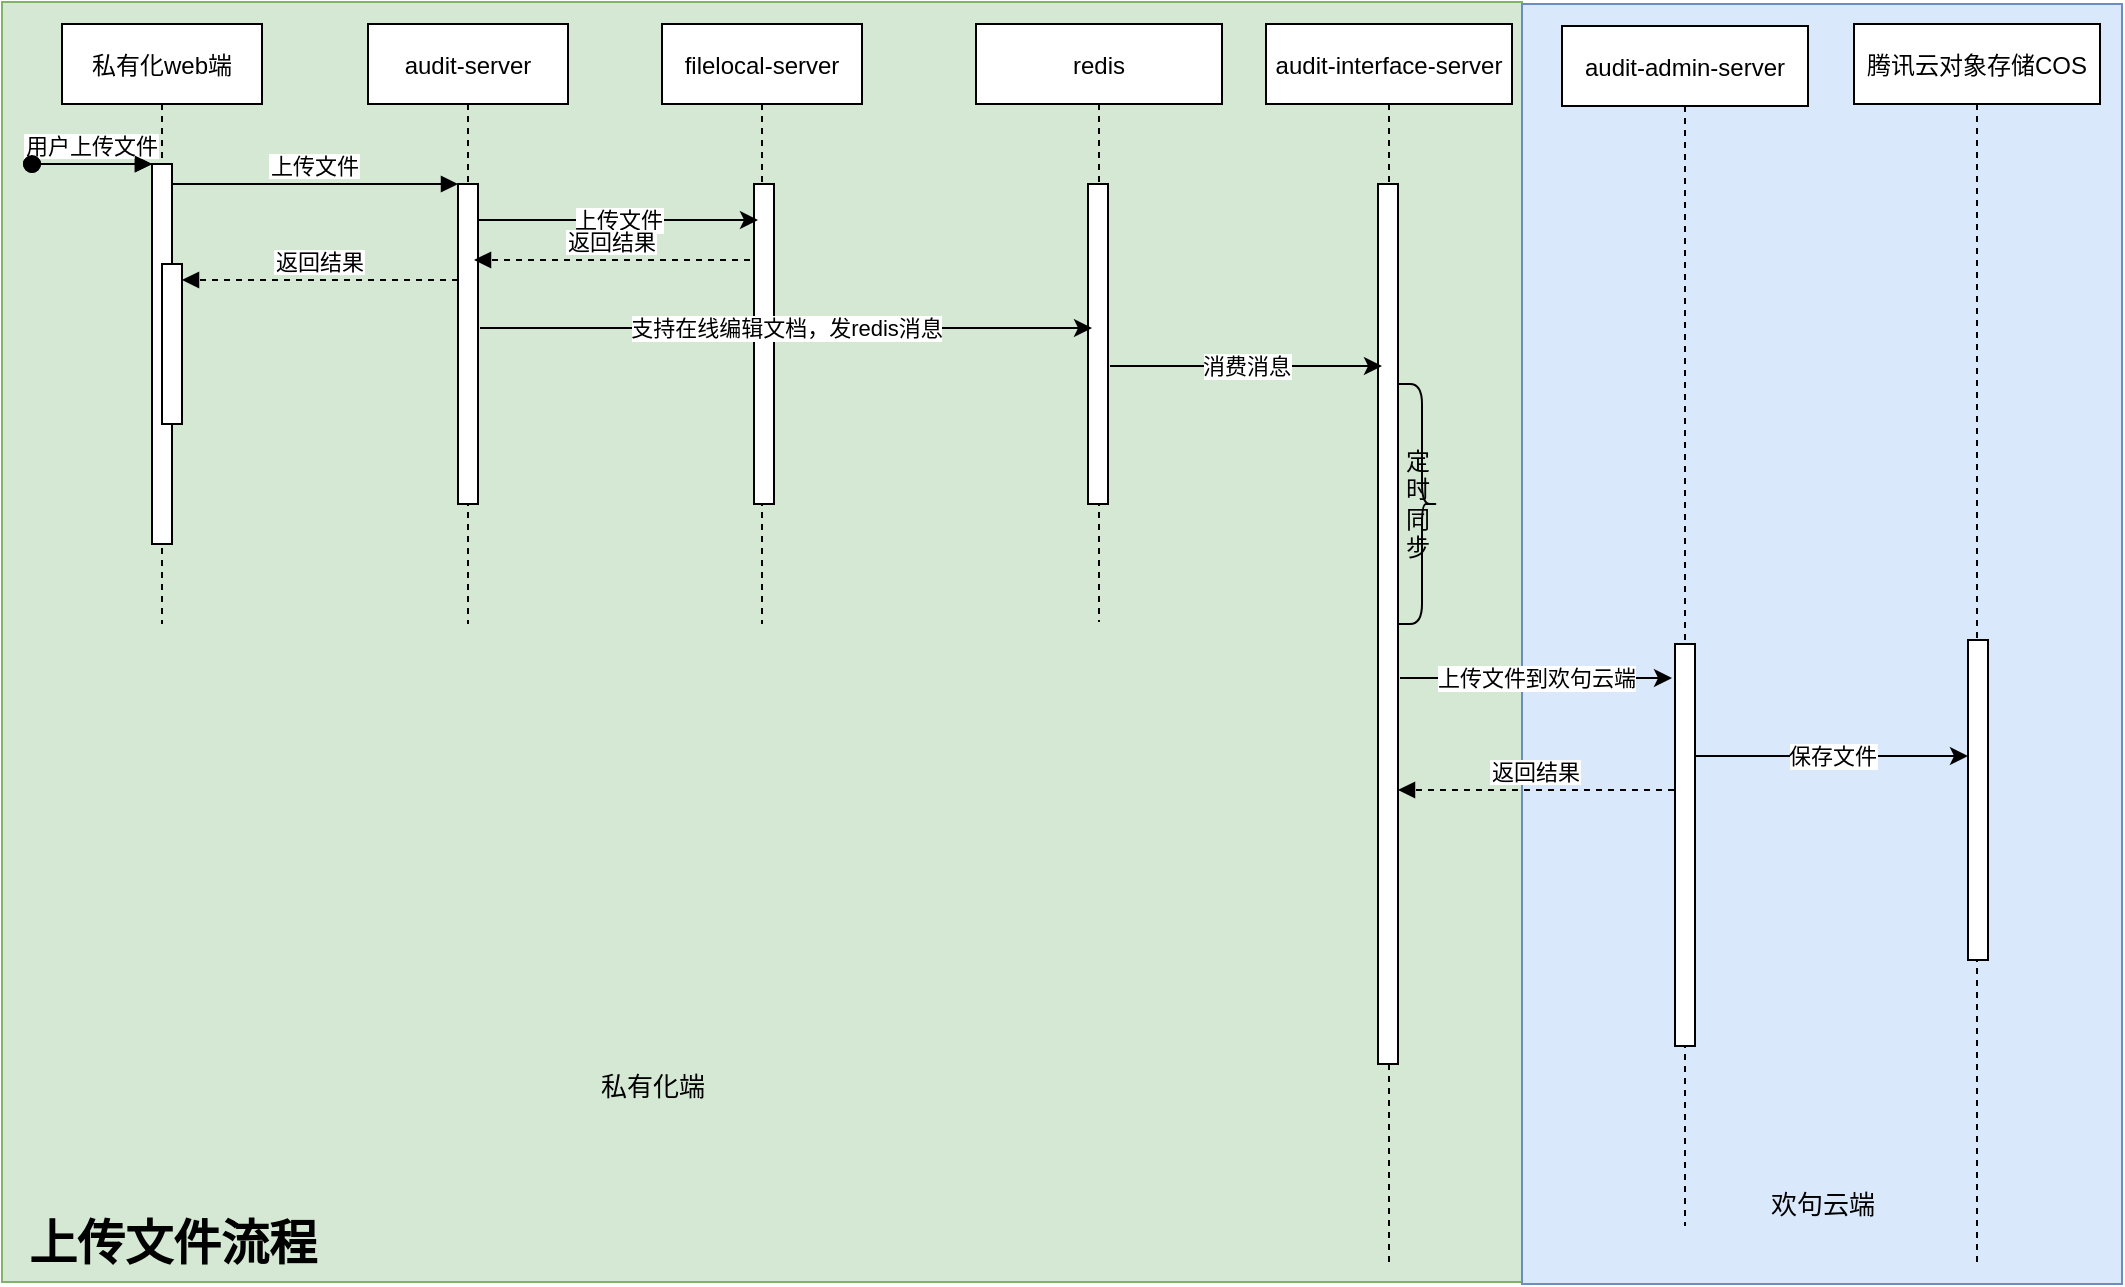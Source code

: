 <mxfile version="16.6.4" type="github">
  <diagram id="kgpKYQtTHZ0yAKxKKP6v" name="Page-1">
    <mxGraphModel dx="1422" dy="747" grid="1" gridSize="10" guides="1" tooltips="1" connect="1" arrows="1" fold="1" page="1" pageScale="1" pageWidth="850" pageHeight="1100" math="0" shadow="0">
      <root>
        <mxCell id="0" />
        <mxCell id="1" parent="0" />
        <mxCell id="eWzPqDSltxr1d_YXbIFi-94" value="" style="rounded=0;whiteSpace=wrap;html=1;fillColor=#d5e8d4;strokeColor=#82b366;" vertex="1" parent="1">
          <mxGeometry y="69" width="760" height="640" as="geometry" />
        </mxCell>
        <mxCell id="eWzPqDSltxr1d_YXbIFi-93" value="" style="rounded=0;whiteSpace=wrap;html=1;fillColor=#dae8fc;strokeColor=#6c8ebf;" vertex="1" parent="1">
          <mxGeometry x="760" y="70" width="300" height="640" as="geometry" />
        </mxCell>
        <mxCell id="3nuBFxr9cyL0pnOWT2aG-1" value="私有化web端" style="shape=umlLifeline;perimeter=lifelinePerimeter;container=1;collapsible=0;recursiveResize=0;rounded=0;shadow=0;strokeWidth=1;" parent="1" vertex="1">
          <mxGeometry x="30" y="80" width="100" height="300" as="geometry" />
        </mxCell>
        <mxCell id="3nuBFxr9cyL0pnOWT2aG-2" value="" style="points=[];perimeter=orthogonalPerimeter;rounded=0;shadow=0;strokeWidth=1;" parent="3nuBFxr9cyL0pnOWT2aG-1" vertex="1">
          <mxGeometry x="45" y="70" width="10" height="190" as="geometry" />
        </mxCell>
        <mxCell id="3nuBFxr9cyL0pnOWT2aG-3" value="用户上传文件" style="verticalAlign=bottom;startArrow=oval;endArrow=block;startSize=8;shadow=0;strokeWidth=1;" parent="3nuBFxr9cyL0pnOWT2aG-1" target="3nuBFxr9cyL0pnOWT2aG-2" edge="1">
          <mxGeometry relative="1" as="geometry">
            <mxPoint x="-15" y="70" as="sourcePoint" />
          </mxGeometry>
        </mxCell>
        <mxCell id="3nuBFxr9cyL0pnOWT2aG-4" value="" style="points=[];perimeter=orthogonalPerimeter;rounded=0;shadow=0;strokeWidth=1;" parent="3nuBFxr9cyL0pnOWT2aG-1" vertex="1">
          <mxGeometry x="50" y="120" width="10" height="80" as="geometry" />
        </mxCell>
        <mxCell id="3nuBFxr9cyL0pnOWT2aG-5" value="audit-server" style="shape=umlLifeline;perimeter=lifelinePerimeter;container=1;collapsible=0;recursiveResize=0;rounded=0;shadow=0;strokeWidth=1;" parent="1" vertex="1">
          <mxGeometry x="183" y="80" width="100" height="300" as="geometry" />
        </mxCell>
        <mxCell id="3nuBFxr9cyL0pnOWT2aG-6" value="" style="points=[];perimeter=orthogonalPerimeter;rounded=0;shadow=0;strokeWidth=1;" parent="3nuBFxr9cyL0pnOWT2aG-5" vertex="1">
          <mxGeometry x="45" y="80" width="10" height="160" as="geometry" />
        </mxCell>
        <mxCell id="eWzPqDSltxr1d_YXbIFi-17" value="私有化web端" style="shape=umlLifeline;perimeter=lifelinePerimeter;container=1;collapsible=0;recursiveResize=0;rounded=0;shadow=0;strokeWidth=1;" vertex="1" parent="3nuBFxr9cyL0pnOWT2aG-5">
          <mxGeometry x="-153" width="100" height="300" as="geometry" />
        </mxCell>
        <mxCell id="eWzPqDSltxr1d_YXbIFi-18" value="" style="points=[];perimeter=orthogonalPerimeter;rounded=0;shadow=0;strokeWidth=1;" vertex="1" parent="eWzPqDSltxr1d_YXbIFi-17">
          <mxGeometry x="45" y="70" width="10" height="190" as="geometry" />
        </mxCell>
        <mxCell id="eWzPqDSltxr1d_YXbIFi-19" value="" style="verticalAlign=bottom;startArrow=oval;endArrow=block;startSize=8;shadow=0;strokeWidth=1;" edge="1" parent="eWzPqDSltxr1d_YXbIFi-17" target="eWzPqDSltxr1d_YXbIFi-18">
          <mxGeometry relative="1" as="geometry">
            <mxPoint x="-15" y="70" as="sourcePoint" />
          </mxGeometry>
        </mxCell>
        <mxCell id="eWzPqDSltxr1d_YXbIFi-20" value="" style="points=[];perimeter=orthogonalPerimeter;rounded=0;shadow=0;strokeWidth=1;" vertex="1" parent="eWzPqDSltxr1d_YXbIFi-17">
          <mxGeometry x="50" y="120" width="10" height="80" as="geometry" />
        </mxCell>
        <mxCell id="3nuBFxr9cyL0pnOWT2aG-8" value="上传文件" style="verticalAlign=bottom;endArrow=block;entryX=0;entryY=0;shadow=0;strokeWidth=1;" parent="1" source="3nuBFxr9cyL0pnOWT2aG-2" target="3nuBFxr9cyL0pnOWT2aG-6" edge="1">
          <mxGeometry relative="1" as="geometry">
            <mxPoint x="185" y="160" as="sourcePoint" />
          </mxGeometry>
        </mxCell>
        <mxCell id="3nuBFxr9cyL0pnOWT2aG-9" value="返回结果" style="verticalAlign=bottom;endArrow=block;entryX=1;entryY=0;shadow=0;strokeWidth=1;dashed=1;" parent="1" edge="1">
          <mxGeometry relative="1" as="geometry">
            <mxPoint x="228" y="208" as="sourcePoint" />
            <mxPoint x="90" y="208" as="targetPoint" />
          </mxGeometry>
        </mxCell>
        <mxCell id="b_7ItS08v8VRTS_WUA0a-3" value="redis" style="shape=umlLifeline;perimeter=lifelinePerimeter;container=1;collapsible=0;recursiveResize=0;rounded=0;shadow=0;strokeWidth=1;" parent="1" vertex="1">
          <mxGeometry x="487" y="80" width="123" height="299" as="geometry" />
        </mxCell>
        <mxCell id="b_7ItS08v8VRTS_WUA0a-4" value="" style="points=[];perimeter=orthogonalPerimeter;rounded=0;shadow=0;strokeWidth=1;" parent="b_7ItS08v8VRTS_WUA0a-3" vertex="1">
          <mxGeometry x="56" y="80" width="10" height="160" as="geometry" />
        </mxCell>
        <mxCell id="b_7ItS08v8VRTS_WUA0a-5" value="audit-interface-server" style="shape=umlLifeline;perimeter=lifelinePerimeter;container=1;collapsible=0;recursiveResize=0;rounded=0;shadow=0;strokeWidth=1;" parent="1" vertex="1">
          <mxGeometry x="632" y="80" width="123" height="620" as="geometry" />
        </mxCell>
        <mxCell id="b_7ItS08v8VRTS_WUA0a-6" value="" style="points=[];perimeter=orthogonalPerimeter;rounded=0;shadow=0;strokeWidth=1;" parent="b_7ItS08v8VRTS_WUA0a-5" vertex="1">
          <mxGeometry x="56" y="80" width="10" height="440" as="geometry" />
        </mxCell>
        <mxCell id="eWzPqDSltxr1d_YXbIFi-88" value="定时同步" style="shape=curlyBracket;whiteSpace=wrap;html=1;rounded=1;flipH=1;size=0.4;" vertex="1" parent="b_7ItS08v8VRTS_WUA0a-5">
          <mxGeometry x="66" y="180" width="20" height="120" as="geometry" />
        </mxCell>
        <mxCell id="eWzPqDSltxr1d_YXbIFi-3" value="腾讯云对象存储COS" style="shape=umlLifeline;perimeter=lifelinePerimeter;container=1;collapsible=0;recursiveResize=0;rounded=0;shadow=0;strokeWidth=1;" vertex="1" parent="1">
          <mxGeometry x="926" y="80" width="123" height="620" as="geometry" />
        </mxCell>
        <mxCell id="eWzPqDSltxr1d_YXbIFi-4" value="" style="points=[];perimeter=orthogonalPerimeter;rounded=0;shadow=0;strokeWidth=1;" vertex="1" parent="eWzPqDSltxr1d_YXbIFi-3">
          <mxGeometry x="57" y="308" width="10" height="160" as="geometry" />
        </mxCell>
        <mxCell id="eWzPqDSltxr1d_YXbIFi-1" value="audit-admin-server" style="shape=umlLifeline;perimeter=lifelinePerimeter;container=1;collapsible=0;recursiveResize=0;rounded=0;shadow=0;strokeWidth=1;" vertex="1" parent="1">
          <mxGeometry x="780" y="81" width="123" height="600" as="geometry" />
        </mxCell>
        <mxCell id="eWzPqDSltxr1d_YXbIFi-2" value="" style="points=[];perimeter=orthogonalPerimeter;rounded=0;shadow=0;strokeWidth=1;" vertex="1" parent="eWzPqDSltxr1d_YXbIFi-1">
          <mxGeometry x="56.5" y="309" width="10" height="201" as="geometry" />
        </mxCell>
        <mxCell id="eWzPqDSltxr1d_YXbIFi-11" value="filelocal-server" style="shape=umlLifeline;perimeter=lifelinePerimeter;container=1;collapsible=0;recursiveResize=0;rounded=0;shadow=0;strokeWidth=1;" vertex="1" parent="1">
          <mxGeometry x="330" y="80" width="100" height="300" as="geometry" />
        </mxCell>
        <mxCell id="eWzPqDSltxr1d_YXbIFi-12" value="" style="points=[];perimeter=orthogonalPerimeter;rounded=0;shadow=0;strokeWidth=1;" vertex="1" parent="eWzPqDSltxr1d_YXbIFi-11">
          <mxGeometry x="46" y="80" width="10" height="160" as="geometry" />
        </mxCell>
        <mxCell id="eWzPqDSltxr1d_YXbIFi-83" value="上传文件" style="endArrow=classic;html=1;rounded=0;exitX=0.54;exitY=0.333;exitDx=0;exitDy=0;exitPerimeter=0;entryX=0.1;entryY=0.113;entryDx=0;entryDy=0;entryPerimeter=0;" edge="1" parent="1">
          <mxGeometry width="50" height="50" relative="1" as="geometry">
            <mxPoint x="238" y="178" as="sourcePoint" />
            <mxPoint x="378" y="178" as="targetPoint" />
          </mxGeometry>
        </mxCell>
        <mxCell id="eWzPqDSltxr1d_YXbIFi-84" value="返回结果" style="verticalAlign=bottom;endArrow=block;entryX=1;entryY=0;shadow=0;strokeWidth=1;dashed=1;" edge="1" parent="1">
          <mxGeometry relative="1" as="geometry">
            <mxPoint x="374" y="198" as="sourcePoint" />
            <mxPoint x="236" y="198" as="targetPoint" />
          </mxGeometry>
        </mxCell>
        <mxCell id="eWzPqDSltxr1d_YXbIFi-86" value="支持在线编辑文档，发redis消息" style="endArrow=classic;html=1;rounded=0;exitX=0.54;exitY=0.333;exitDx=0;exitDy=0;exitPerimeter=0;entryX=0.1;entryY=0.113;entryDx=0;entryDy=0;entryPerimeter=0;" edge="1" parent="1">
          <mxGeometry width="50" height="50" relative="1" as="geometry">
            <mxPoint x="239" y="232" as="sourcePoint" />
            <mxPoint x="545" y="232" as="targetPoint" />
          </mxGeometry>
        </mxCell>
        <mxCell id="eWzPqDSltxr1d_YXbIFi-87" value="消费消息" style="endArrow=classic;html=1;rounded=0;exitX=0.54;exitY=0.333;exitDx=0;exitDy=0;exitPerimeter=0;entryX=0.1;entryY=0.113;entryDx=0;entryDy=0;entryPerimeter=0;" edge="1" parent="1">
          <mxGeometry width="50" height="50" relative="1" as="geometry">
            <mxPoint x="554" y="251" as="sourcePoint" />
            <mxPoint x="690" y="251" as="targetPoint" />
          </mxGeometry>
        </mxCell>
        <mxCell id="eWzPqDSltxr1d_YXbIFi-89" value="上传文件到欢句云端" style="endArrow=classic;html=1;rounded=0;exitX=0.54;exitY=0.333;exitDx=0;exitDy=0;exitPerimeter=0;entryX=0.1;entryY=0.113;entryDx=0;entryDy=0;entryPerimeter=0;" edge="1" parent="1">
          <mxGeometry width="50" height="50" relative="1" as="geometry">
            <mxPoint x="699" y="407" as="sourcePoint" />
            <mxPoint x="835" y="407" as="targetPoint" />
          </mxGeometry>
        </mxCell>
        <mxCell id="eWzPqDSltxr1d_YXbIFi-90" value="保存文件" style="endArrow=classic;html=1;rounded=0;exitX=0.54;exitY=0.333;exitDx=0;exitDy=0;exitPerimeter=0;entryX=0.1;entryY=0.113;entryDx=0;entryDy=0;entryPerimeter=0;" edge="1" parent="1">
          <mxGeometry width="50" height="50" relative="1" as="geometry">
            <mxPoint x="847" y="446" as="sourcePoint" />
            <mxPoint x="983" y="446" as="targetPoint" />
          </mxGeometry>
        </mxCell>
        <mxCell id="eWzPqDSltxr1d_YXbIFi-91" value="返回结果" style="verticalAlign=bottom;endArrow=block;entryX=1;entryY=0;shadow=0;strokeWidth=1;dashed=1;" edge="1" parent="1">
          <mxGeometry relative="1" as="geometry">
            <mxPoint x="836" y="463" as="sourcePoint" />
            <mxPoint x="698" y="463" as="targetPoint" />
          </mxGeometry>
        </mxCell>
        <mxCell id="eWzPqDSltxr1d_YXbIFi-92" value="&lt;br&gt;" style="text;html=1;align=center;verticalAlign=middle;resizable=0;points=[];autosize=1;strokeColor=none;fillColor=none;" vertex="1" parent="1">
          <mxGeometry x="740" y="440" width="20" height="20" as="geometry" />
        </mxCell>
        <mxCell id="eWzPqDSltxr1d_YXbIFi-95" value="私有化端" style="text;strokeColor=none;fillColor=none;html=1;fontSize=13;fontStyle=0;verticalAlign=middle;align=center;" vertex="1" parent="1">
          <mxGeometry x="275" y="591" width="100" height="40" as="geometry" />
        </mxCell>
        <mxCell id="eWzPqDSltxr1d_YXbIFi-96" value="上传文件流程" style="text;strokeColor=none;fillColor=none;html=1;fontSize=24;fontStyle=1;verticalAlign=middle;align=center;" vertex="1" parent="1">
          <mxGeometry x="10" y="670" width="150" height="40" as="geometry" />
        </mxCell>
        <mxCell id="eWzPqDSltxr1d_YXbIFi-97" value="欢句云端" style="text;strokeColor=none;fillColor=none;html=1;fontSize=13;fontStyle=0;verticalAlign=middle;align=center;" vertex="1" parent="1">
          <mxGeometry x="860" y="650" width="100" height="40" as="geometry" />
        </mxCell>
      </root>
    </mxGraphModel>
  </diagram>
</mxfile>
